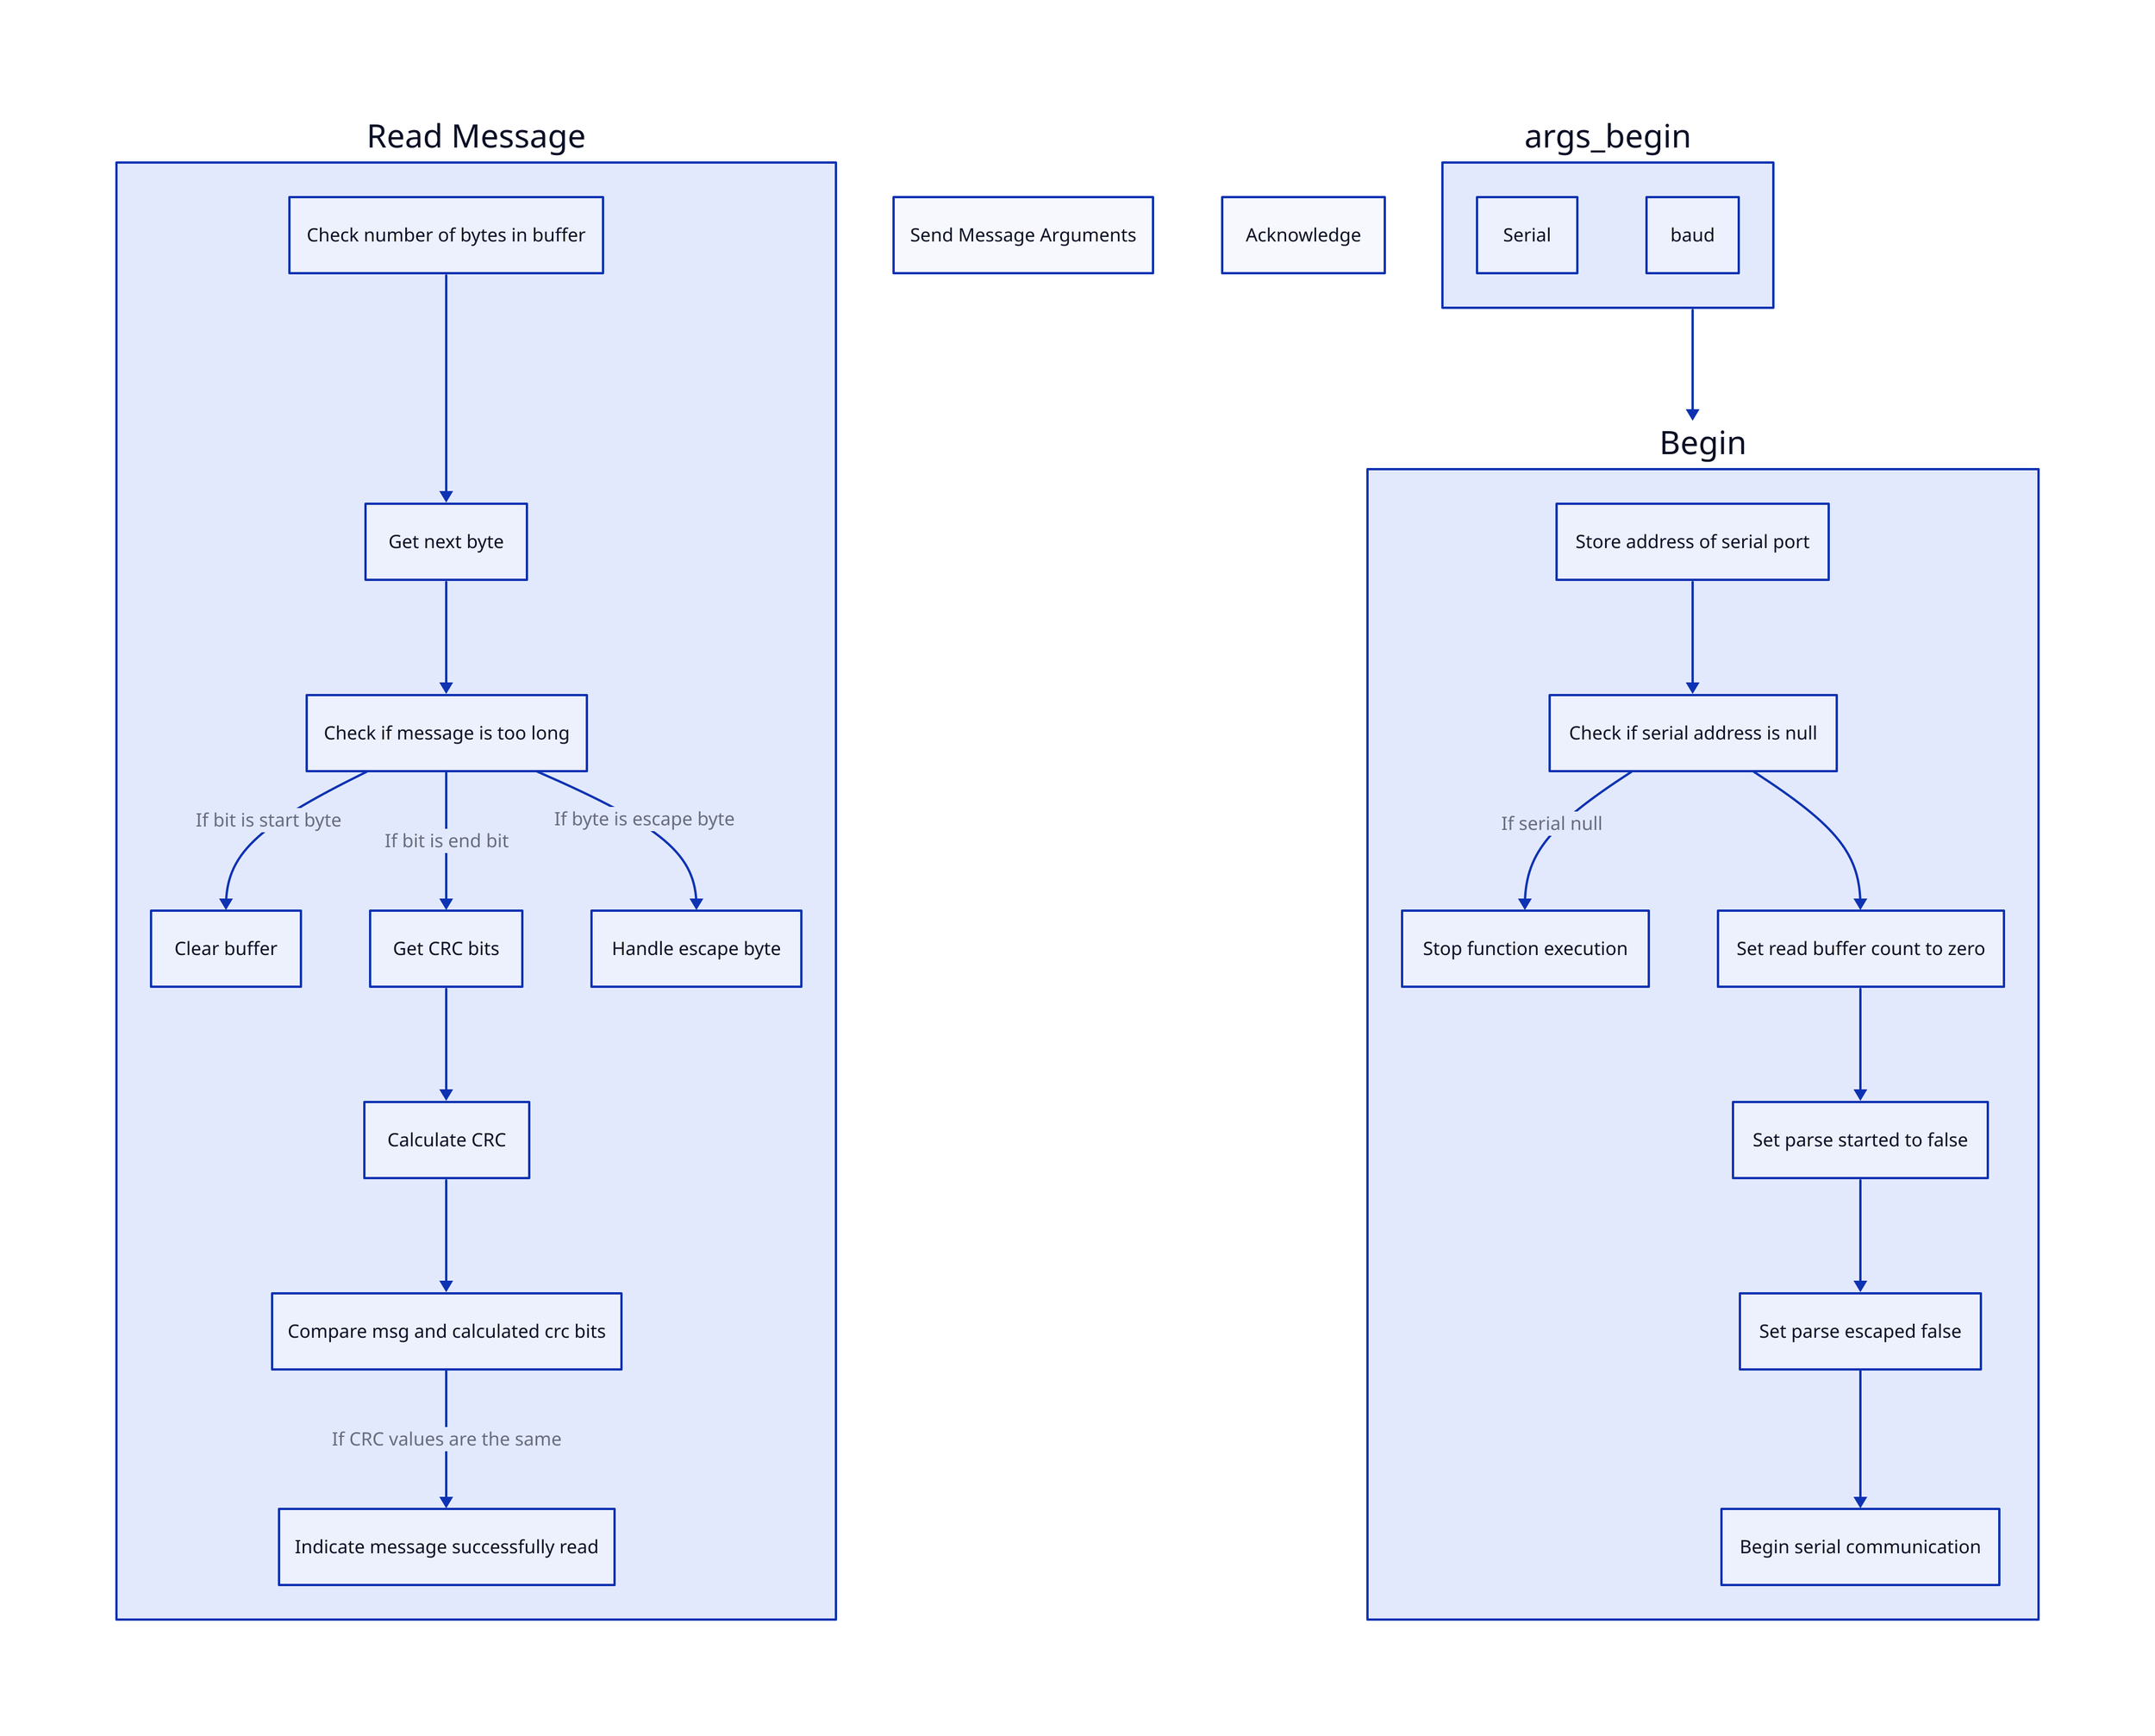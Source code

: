 args_begin: args_begin {
    serial: Serial
    baud: baud
}

begin: Begin {
    store_serial_port: Store address of serial port
    check_serial_null: Check if serial address is null
    return: Stop function execution
    zero_read_buf_count: Set read buffer count to zero
    set_parse_started_false: Set parse started to false
    set_parse_escaped_false: Set parse escaped false
    call_hardware_serial_begin_function: Begin serial communication

    store_serial_port -> check_serial_null
    check_serial_null -> return :If serial null
    check_serial_null -> zero_read_buf_count
    zero_read_buf_count -> set_parse_started_false
    set_parse_started_false -> set_parse_escaped_false
    set_parse_escaped_false -> call_hardware_serial_begin_function
}

args_begin -> begin

args_send_message: Send Message Arguments {

}

readMessage: Read Message {
    check_num_bytes_in_buffer: Check number of bytes in buffer
    get_next_byte: Get next byte
    check_msg_too_long: Check if message is too long
    
    clear_buffer: Clear buffer
    get_crc_bits: Get CRC bits
    calculate_crc: Calculate CRC
    compare_crc_values: Compare msg and calculated crc bits
    msg_successfully_read: Indicate message successfully read
    handle_escape_byte: Handle escape byte

    check_num_bytes_in_buffer -> get_next_byte
    get_next_byte -> check_msg_too_long
    check_msg_too_long -> clear_buffer: If bit is start byte
    check_msg_too_long -> get_crc_bits: If bit is end bit
    get_crc_bits -> calculate_crc
    calculate_crc -> compare_crc_values
    compare_crc_values -> msg_successfully_read: If CRC values are the same

    check_msg_too_long -> handle_escape_byte: If byte is escape byte
    

}

acknowledge: Acknowledge {

}